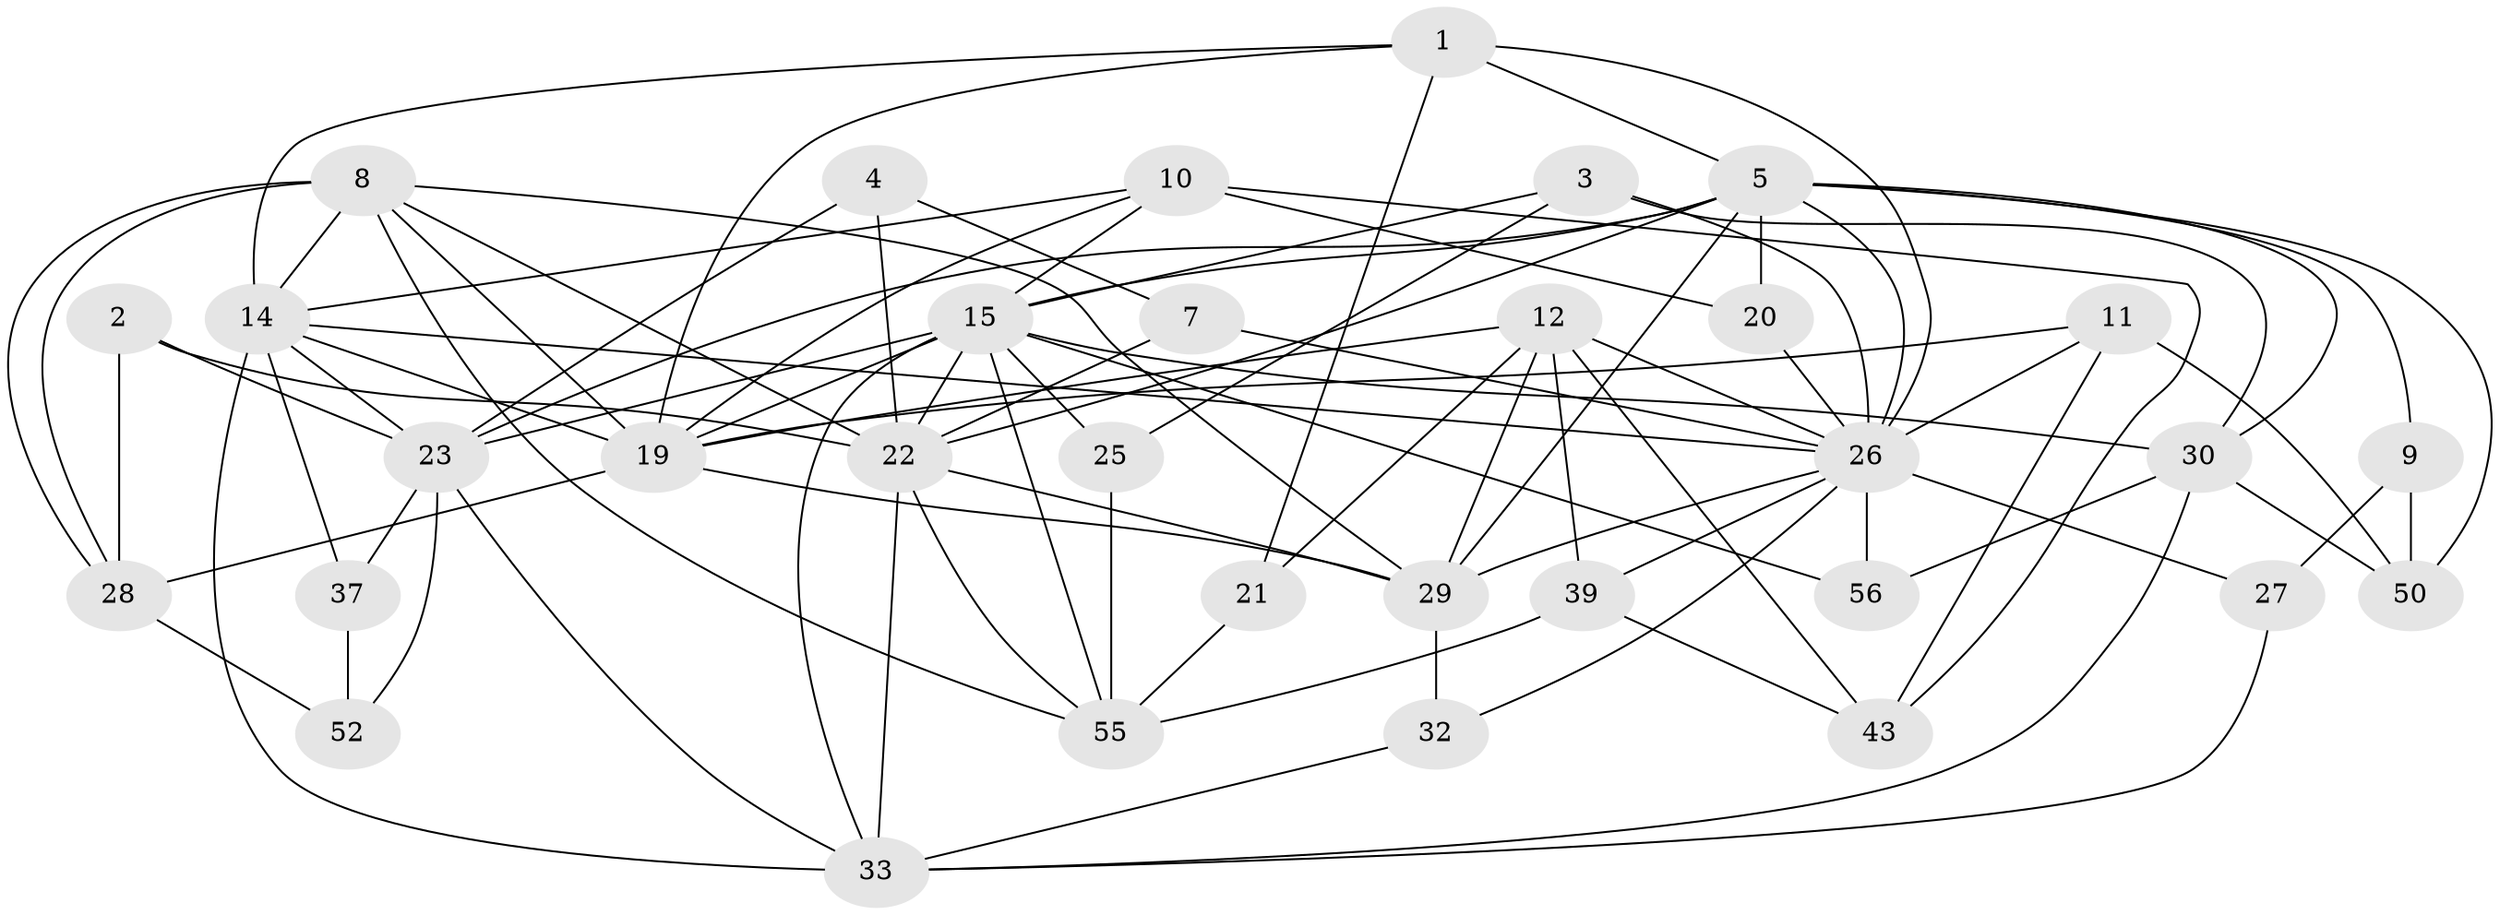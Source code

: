 // original degree distribution, {5: 0.16666666666666666, 3: 0.30303030303030304, 4: 0.3181818181818182, 2: 0.09090909090909091, 6: 0.06060606060606061, 7: 0.045454545454545456, 8: 0.015151515151515152}
// Generated by graph-tools (version 1.1) at 2025/14/03/09/25 04:14:56]
// undirected, 33 vertices, 89 edges
graph export_dot {
graph [start="1"]
  node [color=gray90,style=filled];
  1 [super="+16"];
  2;
  3;
  4;
  5 [super="+63+6"];
  7;
  8 [super="+48"];
  9;
  10 [super="+17+34"];
  11 [super="+54+13"];
  12 [super="+24"];
  14 [super="+18+64"];
  15 [super="+47+46"];
  19 [super="+65+57"];
  20 [super="+62"];
  21 [super="+44"];
  22 [super="+58+53"];
  23 [super="+60+49"];
  25;
  26 [super="+42+38+36"];
  27 [super="+35"];
  28;
  29 [super="+41"];
  30 [super="+31"];
  32;
  33 [super="+59"];
  37;
  39;
  43;
  50;
  52;
  55 [super="+61"];
  56;
  1 -- 19;
  1 -- 14;
  1 -- 26;
  1 -- 5;
  1 -- 21;
  2 -- 28;
  2 -- 23;
  2 -- 22;
  3 -- 15;
  3 -- 25;
  3 -- 26;
  3 -- 30;
  4 -- 23;
  4 -- 22;
  4 -- 7;
  5 -- 20;
  5 -- 50;
  5 -- 22;
  5 -- 23;
  5 -- 9;
  5 -- 26 [weight=2];
  5 -- 29;
  5 -- 15;
  5 -- 30;
  7 -- 26;
  7 -- 22;
  8 -- 28;
  8 -- 28;
  8 -- 22;
  8 -- 19;
  8 -- 14;
  8 -- 55;
  8 -- 29;
  9 -- 50;
  9 -- 27;
  10 -- 19;
  10 -- 20 [weight=2];
  10 -- 43;
  10 -- 15;
  10 -- 14;
  11 -- 43;
  11 -- 19;
  11 -- 50;
  11 -- 26;
  12 -- 19;
  12 -- 39;
  12 -- 21;
  12 -- 43;
  12 -- 29;
  12 -- 26;
  14 -- 19;
  14 -- 37;
  14 -- 26;
  14 -- 23 [weight=2];
  14 -- 33;
  15 -- 23;
  15 -- 33;
  15 -- 56;
  15 -- 19;
  15 -- 25;
  15 -- 55;
  15 -- 22;
  15 -- 30;
  19 -- 28;
  19 -- 29;
  20 -- 26;
  21 -- 55 [weight=2];
  22 -- 55;
  22 -- 33;
  22 -- 29;
  23 -- 52;
  23 -- 37;
  23 -- 33;
  25 -- 55;
  26 -- 32;
  26 -- 56 [weight=2];
  26 -- 27;
  26 -- 39 [weight=2];
  26 -- 29;
  27 -- 33;
  28 -- 52;
  29 -- 32;
  30 -- 50;
  30 -- 56;
  30 -- 33;
  32 -- 33;
  37 -- 52;
  39 -- 55;
  39 -- 43;
}
